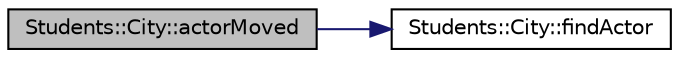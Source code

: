 digraph "Students::City::actorMoved"
{
 // LATEX_PDF_SIZE
  edge [fontname="Helvetica",fontsize="10",labelfontname="Helvetica",labelfontsize="10"];
  node [fontname="Helvetica",fontsize="10",shape=record];
  rankdir="LR";
  Node1 [label="Students::City::actorMoved",height=0.2,width=0.4,color="black", fillcolor="grey75", style="filled", fontcolor="black",tooltip="actorMoved is an operation that is used to tell wether certain actor has moved."];
  Node1 -> Node2 [color="midnightblue",fontsize="10",style="solid",fontname="Helvetica"];
  Node2 [label="Students::City::findActor",height=0.2,width=0.4,color="black", fillcolor="white", style="filled",URL="$class_students_1_1_city.html#acaae4f2a8e519962f6288f9f97683c5e",tooltip="findActor checks if the given actor is in the city."];
}
